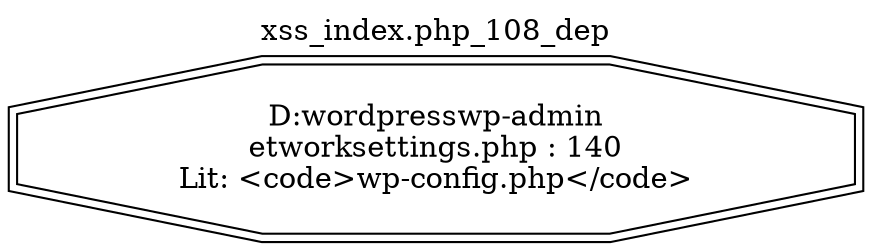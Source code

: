 digraph cfg {
  label="xss_index.php_108_dep";
  labelloc=t;
  n1 [shape=doubleoctagon, label="D:\wordpress\wp-admin\network\settings.php : 140\nLit: <code>wp-config.php</code>\n"];
}
